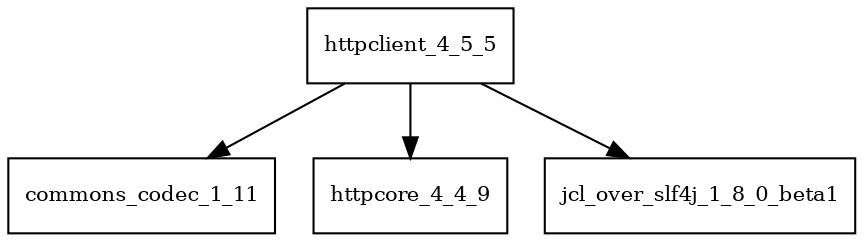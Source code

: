 digraph httpclient_4_5_5_dependencies {
  node [shape = box, fontsize=10.0];
  httpclient_4_5_5 -> commons_codec_1_11;
  httpclient_4_5_5 -> httpcore_4_4_9;
  httpclient_4_5_5 -> jcl_over_slf4j_1_8_0_beta1;
}
